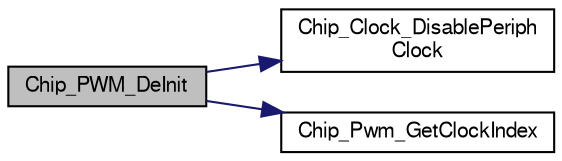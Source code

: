 digraph "Chip_PWM_DeInit"
{
  edge [fontname="FreeSans",fontsize="10",labelfontname="FreeSans",labelfontsize="10"];
  node [fontname="FreeSans",fontsize="10",shape=record];
  rankdir="LR";
  Node1 [label="Chip_PWM_DeInit",height=0.2,width=0.4,color="black", fillcolor="grey75", style="filled", fontcolor="black"];
  Node1 -> Node2 [color="midnightblue",fontsize="10",style="solid"];
  Node2 [label="Chip_Clock_DisablePeriph\lClock",height=0.2,width=0.4,color="black", fillcolor="white", style="filled",URL="$group__CLOCK__17XX__40XX.html#ga1bcb3f29f3cfbe896517e7bb6ebeaf03",tooltip="Disables power and clocking for a peripheral. "];
  Node1 -> Node3 [color="midnightblue",fontsize="10",style="solid"];
  Node3 [label="Chip_Pwm_GetClockIndex",height=0.2,width=0.4,color="black", fillcolor="white", style="filled",URL="$pwm__17xx__40xx_8c.html#ab6e5c033464933749685323a86cf6056"];
}
